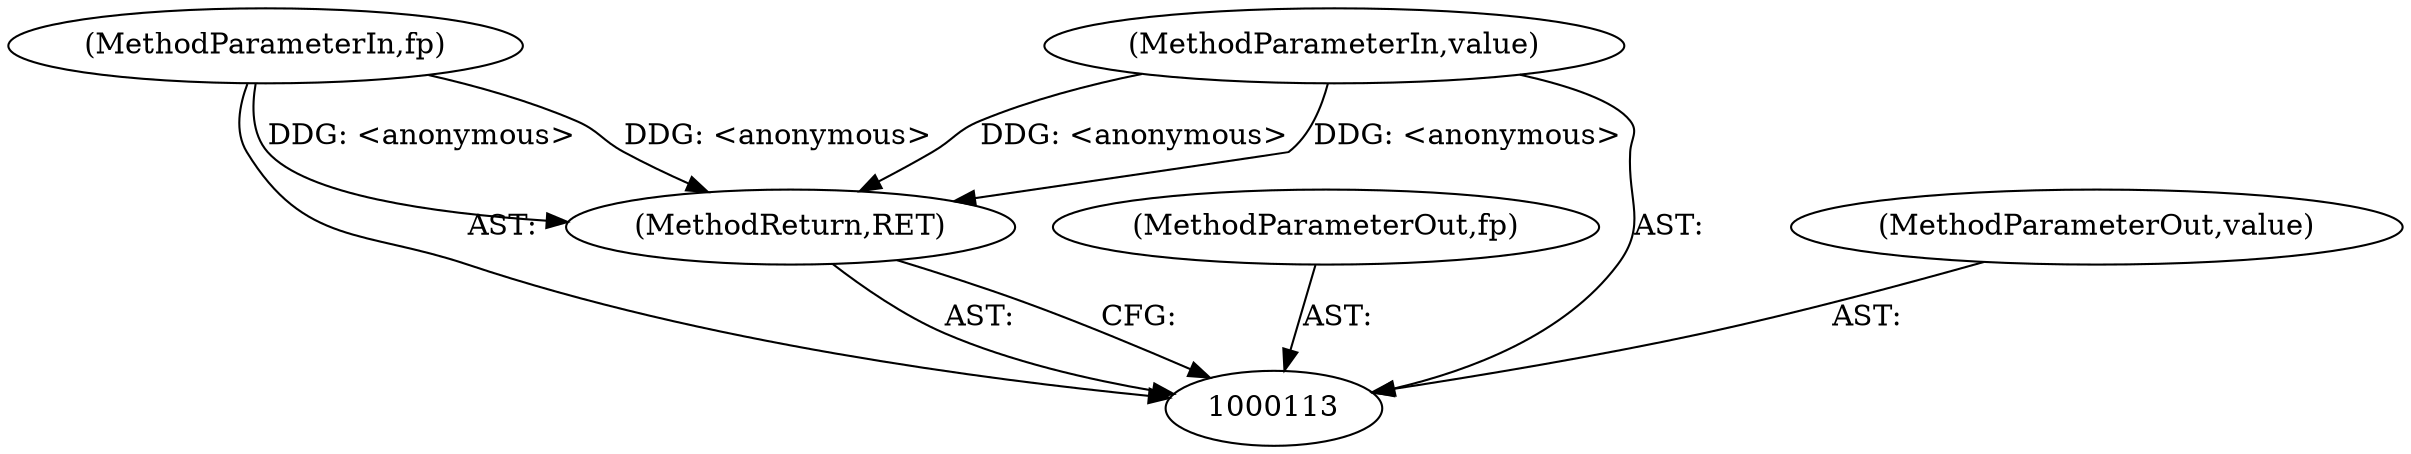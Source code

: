 digraph "0_php_bf58162ddf970f63502837f366930e44d6a992cf_6" {
"1000117" [label="(MethodReturn,RET)"];
"1000114" [label="(MethodParameterIn,fp)"];
"1000311" [label="(MethodParameterOut,fp)"];
"1000115" [label="(MethodParameterIn,value)"];
"1000312" [label="(MethodParameterOut,value)"];
"1000117" -> "1000113"  [label="AST: "];
"1000117" -> "1000113"  [label="CFG: "];
"1000115" -> "1000117"  [label="DDG: <anonymous>"];
"1000114" -> "1000117"  [label="DDG: <anonymous>"];
"1000114" -> "1000113"  [label="AST: "];
"1000114" -> "1000117"  [label="DDG: <anonymous>"];
"1000311" -> "1000113"  [label="AST: "];
"1000115" -> "1000113"  [label="AST: "];
"1000115" -> "1000117"  [label="DDG: <anonymous>"];
"1000312" -> "1000113"  [label="AST: "];
}
